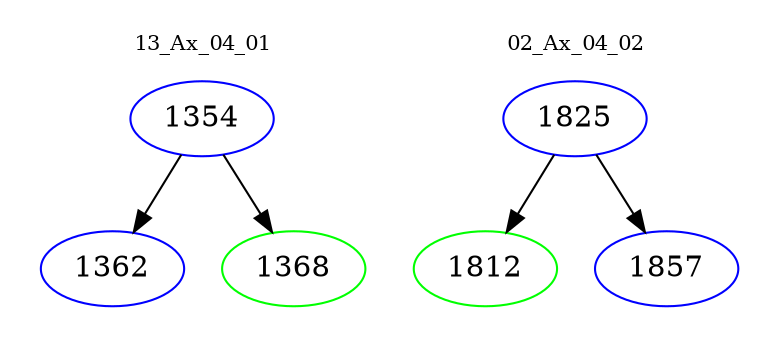 digraph{
subgraph cluster_0 {
color = white
label = "13_Ax_04_01";
fontsize=10;
T0_1354 [label="1354", color="blue"]
T0_1354 -> T0_1362 [color="black"]
T0_1362 [label="1362", color="blue"]
T0_1354 -> T0_1368 [color="black"]
T0_1368 [label="1368", color="green"]
}
subgraph cluster_1 {
color = white
label = "02_Ax_04_02";
fontsize=10;
T1_1825 [label="1825", color="blue"]
T1_1825 -> T1_1812 [color="black"]
T1_1812 [label="1812", color="green"]
T1_1825 -> T1_1857 [color="black"]
T1_1857 [label="1857", color="blue"]
}
}
